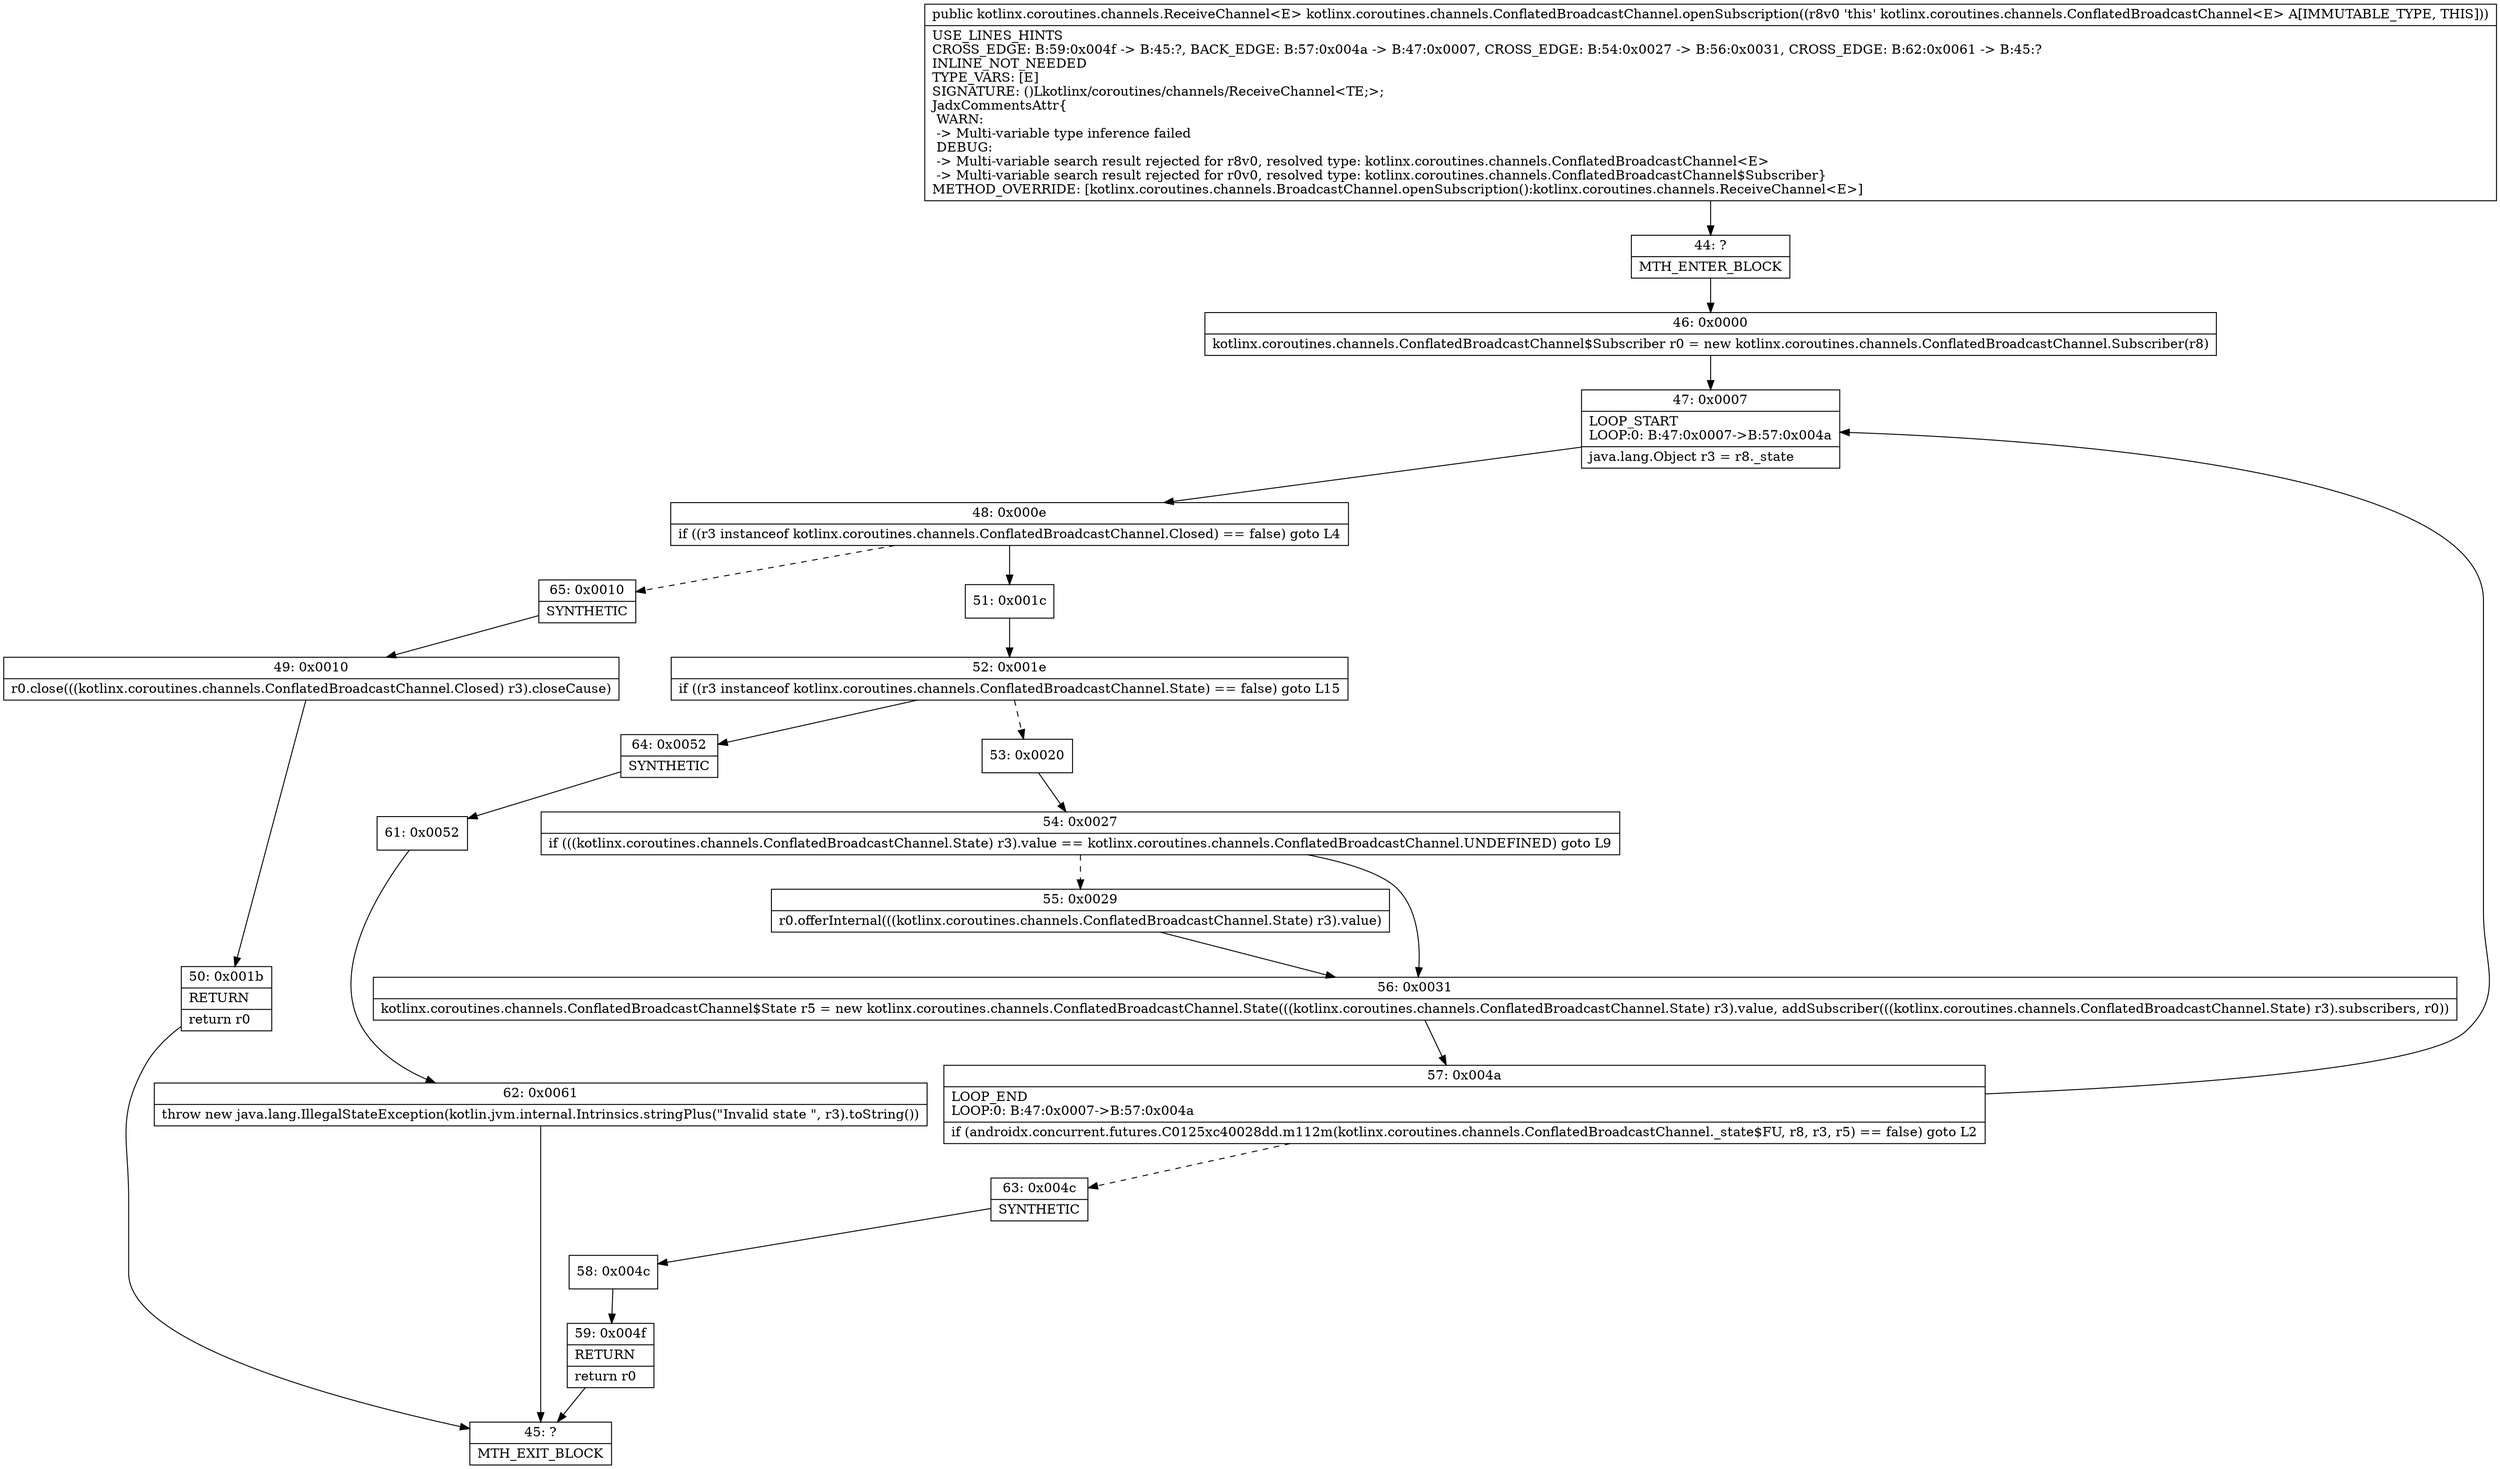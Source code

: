 digraph "CFG forkotlinx.coroutines.channels.ConflatedBroadcastChannel.openSubscription()Lkotlinx\/coroutines\/channels\/ReceiveChannel;" {
Node_44 [shape=record,label="{44\:\ ?|MTH_ENTER_BLOCK\l}"];
Node_46 [shape=record,label="{46\:\ 0x0000|kotlinx.coroutines.channels.ConflatedBroadcastChannel$Subscriber r0 = new kotlinx.coroutines.channels.ConflatedBroadcastChannel.Subscriber(r8)\l}"];
Node_47 [shape=record,label="{47\:\ 0x0007|LOOP_START\lLOOP:0: B:47:0x0007\-\>B:57:0x004a\l|java.lang.Object r3 = r8._state\l}"];
Node_48 [shape=record,label="{48\:\ 0x000e|if ((r3 instanceof kotlinx.coroutines.channels.ConflatedBroadcastChannel.Closed) == false) goto L4\l}"];
Node_51 [shape=record,label="{51\:\ 0x001c}"];
Node_52 [shape=record,label="{52\:\ 0x001e|if ((r3 instanceof kotlinx.coroutines.channels.ConflatedBroadcastChannel.State) == false) goto L15\l}"];
Node_53 [shape=record,label="{53\:\ 0x0020}"];
Node_54 [shape=record,label="{54\:\ 0x0027|if (((kotlinx.coroutines.channels.ConflatedBroadcastChannel.State) r3).value == kotlinx.coroutines.channels.ConflatedBroadcastChannel.UNDEFINED) goto L9\l}"];
Node_55 [shape=record,label="{55\:\ 0x0029|r0.offerInternal(((kotlinx.coroutines.channels.ConflatedBroadcastChannel.State) r3).value)\l}"];
Node_56 [shape=record,label="{56\:\ 0x0031|kotlinx.coroutines.channels.ConflatedBroadcastChannel$State r5 = new kotlinx.coroutines.channels.ConflatedBroadcastChannel.State(((kotlinx.coroutines.channels.ConflatedBroadcastChannel.State) r3).value, addSubscriber(((kotlinx.coroutines.channels.ConflatedBroadcastChannel.State) r3).subscribers, r0))\l}"];
Node_57 [shape=record,label="{57\:\ 0x004a|LOOP_END\lLOOP:0: B:47:0x0007\-\>B:57:0x004a\l|if (androidx.concurrent.futures.C0125xc40028dd.m112m(kotlinx.coroutines.channels.ConflatedBroadcastChannel._state$FU, r8, r3, r5) == false) goto L2\l}"];
Node_63 [shape=record,label="{63\:\ 0x004c|SYNTHETIC\l}"];
Node_58 [shape=record,label="{58\:\ 0x004c}"];
Node_59 [shape=record,label="{59\:\ 0x004f|RETURN\l|return r0\l}"];
Node_45 [shape=record,label="{45\:\ ?|MTH_EXIT_BLOCK\l}"];
Node_64 [shape=record,label="{64\:\ 0x0052|SYNTHETIC\l}"];
Node_61 [shape=record,label="{61\:\ 0x0052}"];
Node_62 [shape=record,label="{62\:\ 0x0061|throw new java.lang.IllegalStateException(kotlin.jvm.internal.Intrinsics.stringPlus(\"Invalid state \", r3).toString())\l}"];
Node_65 [shape=record,label="{65\:\ 0x0010|SYNTHETIC\l}"];
Node_49 [shape=record,label="{49\:\ 0x0010|r0.close(((kotlinx.coroutines.channels.ConflatedBroadcastChannel.Closed) r3).closeCause)\l}"];
Node_50 [shape=record,label="{50\:\ 0x001b|RETURN\l|return r0\l}"];
MethodNode[shape=record,label="{public kotlinx.coroutines.channels.ReceiveChannel\<E\> kotlinx.coroutines.channels.ConflatedBroadcastChannel.openSubscription((r8v0 'this' kotlinx.coroutines.channels.ConflatedBroadcastChannel\<E\> A[IMMUTABLE_TYPE, THIS]))  | USE_LINES_HINTS\lCROSS_EDGE: B:59:0x004f \-\> B:45:?, BACK_EDGE: B:57:0x004a \-\> B:47:0x0007, CROSS_EDGE: B:54:0x0027 \-\> B:56:0x0031, CROSS_EDGE: B:62:0x0061 \-\> B:45:?\lINLINE_NOT_NEEDED\lTYPE_VARS: [E]\lSIGNATURE: ()Lkotlinx\/coroutines\/channels\/ReceiveChannel\<TE;\>;\lJadxCommentsAttr\{\l WARN: \l \-\> Multi\-variable type inference failed\l DEBUG: \l \-\> Multi\-variable search result rejected for r8v0, resolved type: kotlinx.coroutines.channels.ConflatedBroadcastChannel\<E\>\l \-\> Multi\-variable search result rejected for r0v0, resolved type: kotlinx.coroutines.channels.ConflatedBroadcastChannel$Subscriber\}\lMETHOD_OVERRIDE: [kotlinx.coroutines.channels.BroadcastChannel.openSubscription():kotlinx.coroutines.channels.ReceiveChannel\<E\>]\l}"];
MethodNode -> Node_44;Node_44 -> Node_46;
Node_46 -> Node_47;
Node_47 -> Node_48;
Node_48 -> Node_51;
Node_48 -> Node_65[style=dashed];
Node_51 -> Node_52;
Node_52 -> Node_53[style=dashed];
Node_52 -> Node_64;
Node_53 -> Node_54;
Node_54 -> Node_55[style=dashed];
Node_54 -> Node_56;
Node_55 -> Node_56;
Node_56 -> Node_57;
Node_57 -> Node_47;
Node_57 -> Node_63[style=dashed];
Node_63 -> Node_58;
Node_58 -> Node_59;
Node_59 -> Node_45;
Node_64 -> Node_61;
Node_61 -> Node_62;
Node_62 -> Node_45;
Node_65 -> Node_49;
Node_49 -> Node_50;
Node_50 -> Node_45;
}

